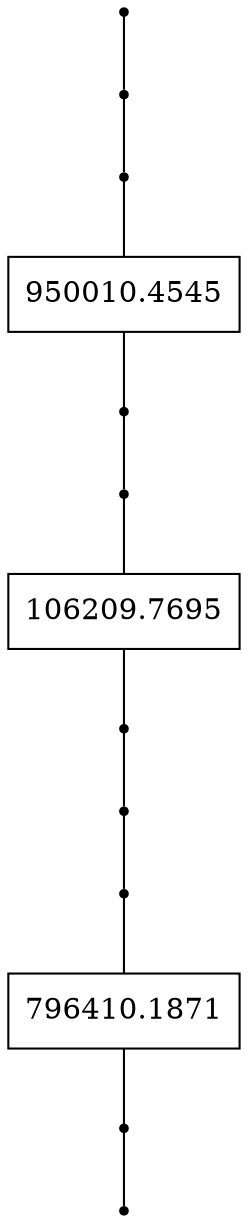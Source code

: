 graph {
start_2050404090 [shape = point]
end_2050404090 [shape = point]
start_388043093 [shape = point]
end_388043093 [shape = point]
start_188576144 [shape = point;]
end_188576144 [shape = point;]
188576144 [shape = record; label = 950010.4545]
start_188576144 -- 188576144
188576144 -- end_188576144
start_1608230649 [shape = point;]
end_1608230649 [shape = point;]
1608230649 [shape = record; label = 106209.7695]
start_1608230649 -- 1608230649
1608230649 -- end_1608230649
start_388043093 -- start_188576144
end_188576144 -- start_1608230649
end_1608230649 -- end_388043093
start_282432134 [shape = point;]
end_282432134 [shape = point;]
282432134 [shape = record; label = 796410.1871]
start_282432134 -- 282432134
282432134 -- end_282432134
start_2050404090 -- start_388043093
end_388043093 -- start_282432134
end_282432134 -- end_2050404090

}
